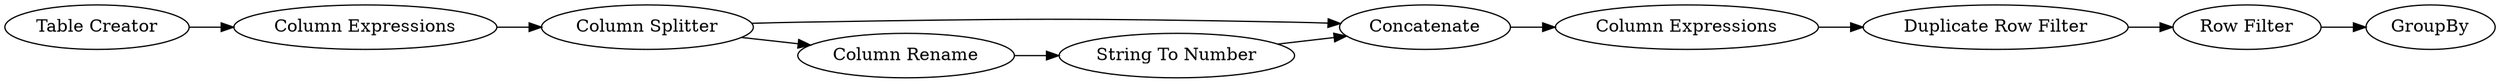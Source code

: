 digraph {
	1 [label="Table Creator"]
	2 [label="Column Splitter"]
	4 [label="Column Expressions"]
	5 [label=Concatenate]
	6 [label="Column Rename"]
	7 [label="Column Expressions"]
	8 [label="Duplicate Row Filter"]
	9 [label="String To Number"]
	10 [label="Row Filter"]
	11 [label=GroupBy]
	1 -> 4
	2 -> 5
	2 -> 6
	4 -> 2
	5 -> 7
	6 -> 9
	7 -> 8
	8 -> 10
	9 -> 5
	10 -> 11
	rankdir=LR
}
